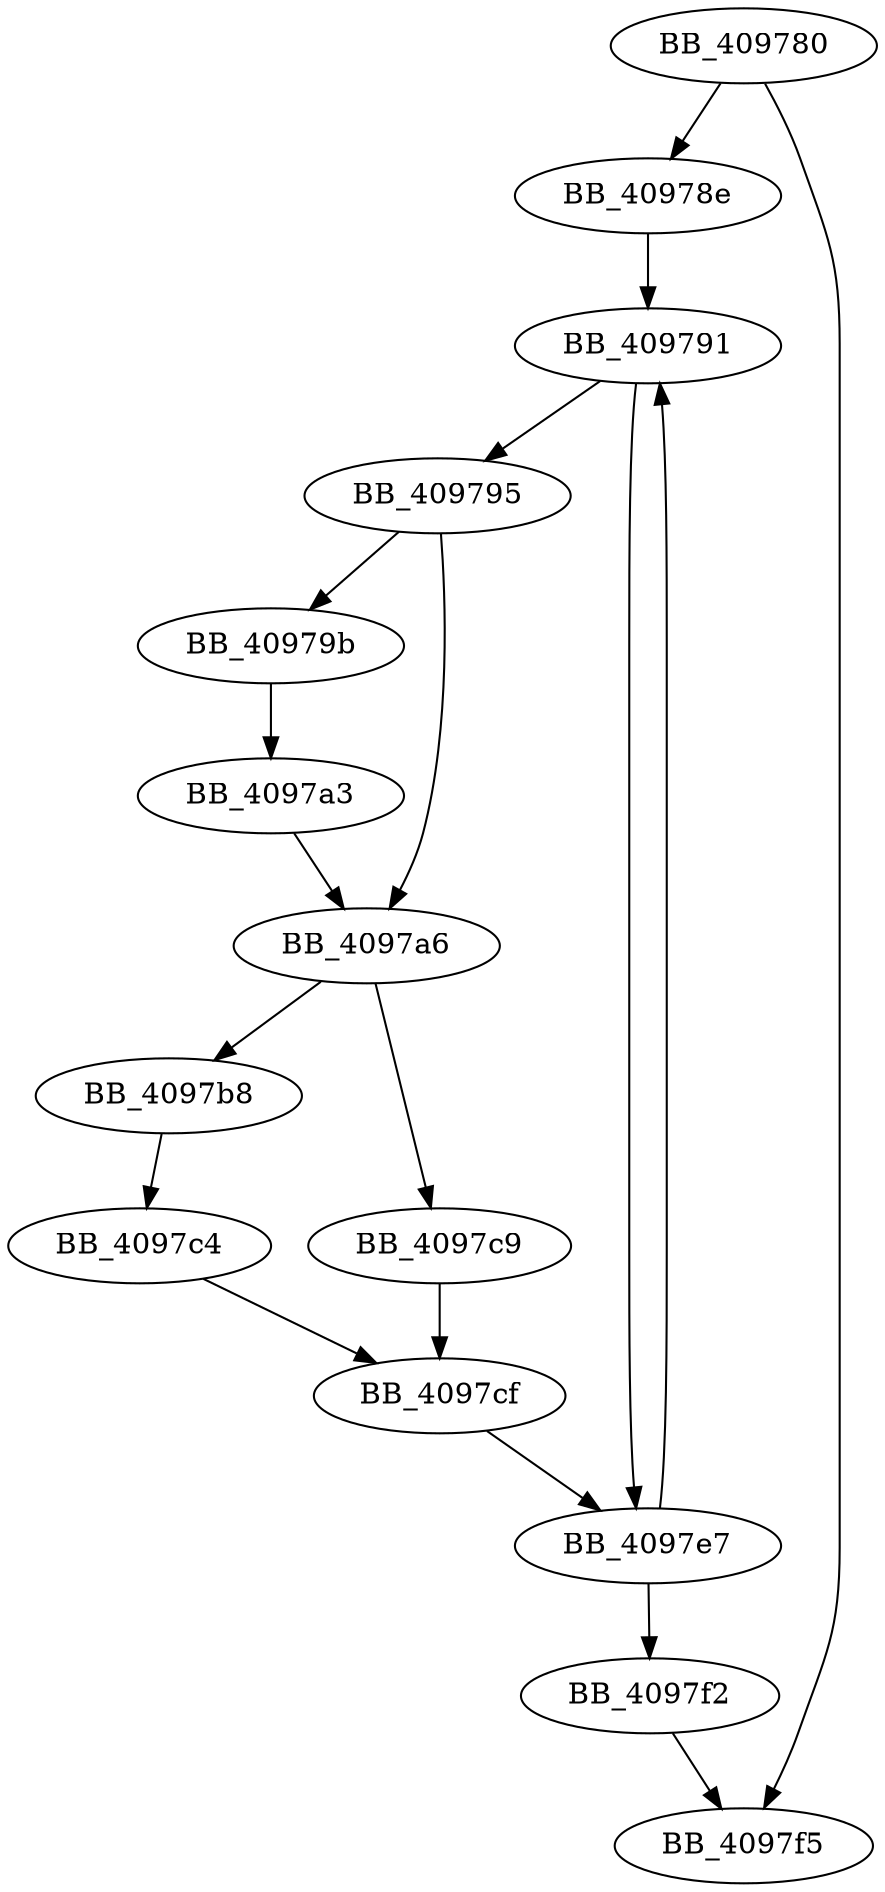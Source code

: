 DiGraph sub_409780{
BB_409780->BB_40978e
BB_409780->BB_4097f5
BB_40978e->BB_409791
BB_409791->BB_409795
BB_409791->BB_4097e7
BB_409795->BB_40979b
BB_409795->BB_4097a6
BB_40979b->BB_4097a3
BB_4097a3->BB_4097a6
BB_4097a6->BB_4097b8
BB_4097a6->BB_4097c9
BB_4097b8->BB_4097c4
BB_4097c4->BB_4097cf
BB_4097c9->BB_4097cf
BB_4097cf->BB_4097e7
BB_4097e7->BB_409791
BB_4097e7->BB_4097f2
BB_4097f2->BB_4097f5
}
